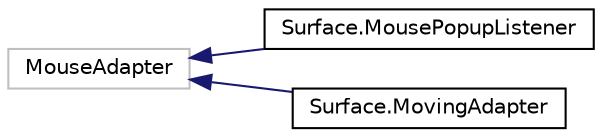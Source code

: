 digraph "Graphical Class Hierarchy"
{
 // LATEX_PDF_SIZE
  edge [fontname="Helvetica",fontsize="10",labelfontname="Helvetica",labelfontsize="10"];
  node [fontname="Helvetica",fontsize="10",shape=record];
  rankdir="LR";
  Node6 [label="MouseAdapter",height=0.2,width=0.4,color="grey75", fillcolor="white", style="filled",tooltip=" "];
  Node6 -> Node0 [dir="back",color="midnightblue",fontsize="10",style="solid",fontname="Helvetica"];
  Node0 [label="Surface.MousePopupListener",height=0.2,width=0.4,color="black", fillcolor="white", style="filled",URL="$classSurface_1_1MousePopupListener.html",tooltip=" "];
  Node6 -> Node8 [dir="back",color="midnightblue",fontsize="10",style="solid",fontname="Helvetica"];
  Node8 [label="Surface.MovingAdapter",height=0.2,width=0.4,color="black", fillcolor="white", style="filled",URL="$classSurface_1_1MovingAdapter.html",tooltip=" "];
}
